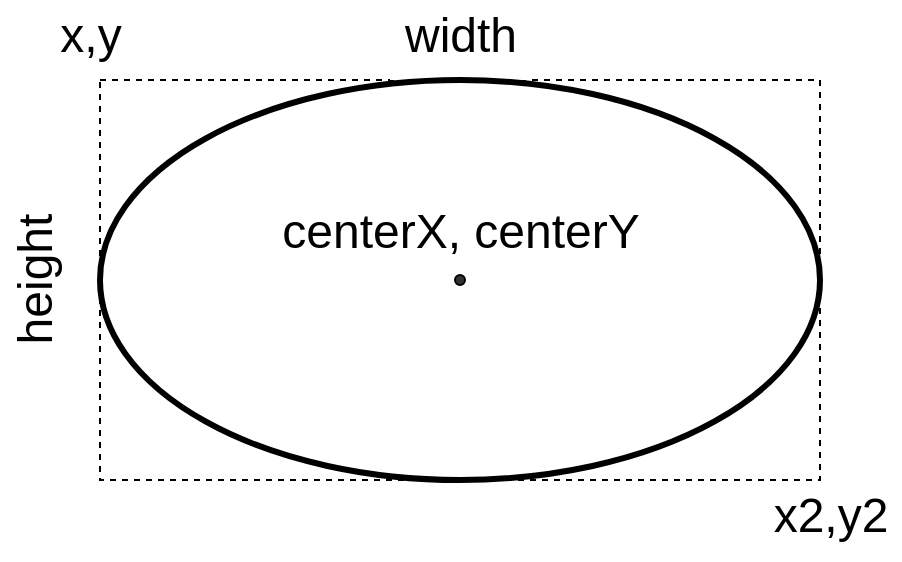 <mxfile version="16.5.1" type="device"><diagram id="EVLCtf8sz0nmjKRDlPg8" name="Page-1"><mxGraphModel dx="1102" dy="865" grid="1" gridSize="10" guides="1" tooltips="1" connect="1" arrows="1" fold="1" page="1" pageScale="1" pageWidth="827" pageHeight="1169" math="0" shadow="0"><root><mxCell id="0"/><mxCell id="1" parent="0"/><mxCell id="BWzH6_z4CpH2qPS-tLJU-1" value="" style="rounded=0;whiteSpace=wrap;html=1;dashed=1;" parent="1" vertex="1"><mxGeometry x="200" y="240" width="360" height="200" as="geometry"/></mxCell><mxCell id="BWzH6_z4CpH2qPS-tLJU-2" value="" style="ellipse;whiteSpace=wrap;html=1;aspect=fixed;fillColor=#333333;" parent="1" vertex="1"><mxGeometry x="377.5" y="337.5" width="5" height="5" as="geometry"/></mxCell><mxCell id="BWzH6_z4CpH2qPS-tLJU-3" value="x,y" style="text;html=1;resizable=0;autosize=1;align=center;verticalAlign=middle;points=[];fillColor=none;strokeColor=none;rounded=0;fontSize=24;spacingBottom=4;" parent="1" vertex="1"><mxGeometry x="170" y="200" width="50" height="40" as="geometry"/></mxCell><mxCell id="BWzH6_z4CpH2qPS-tLJU-4" value="centerX, centerY" style="text;html=1;resizable=0;autosize=1;align=center;verticalAlign=middle;points=[];fillColor=none;strokeColor=none;rounded=0;fontSize=24;spacingBottom=4;" parent="1" vertex="1"><mxGeometry x="285" y="297.5" width="190" height="40" as="geometry"/></mxCell><mxCell id="BWzH6_z4CpH2qPS-tLJU-5" value="x2,y2" style="text;html=1;resizable=0;autosize=1;align=center;verticalAlign=middle;points=[];fillColor=none;strokeColor=none;rounded=0;fontSize=24;spacingBottom=4;" parent="1" vertex="1"><mxGeometry x="530" y="440" width="70" height="40" as="geometry"/></mxCell><mxCell id="BWzH6_z4CpH2qPS-tLJU-6" value="width" style="text;html=1;resizable=0;autosize=1;align=center;verticalAlign=middle;points=[];fillColor=#FFFFFF;strokeColor=none;rounded=0;fontSize=24;spacingBottom=4;" parent="1" vertex="1"><mxGeometry x="345" y="200" width="70" height="40" as="geometry"/></mxCell><mxCell id="qJ-o7S3XYCE9GZYF0dSU-1" value="" style="ellipse;whiteSpace=wrap;html=1;fillColor=none;strokeWidth=3;" parent="1" vertex="1"><mxGeometry x="200" y="240" width="360" height="200" as="geometry"/></mxCell><mxCell id="BWzH6_z4CpH2qPS-tLJU-7" value="height" style="text;html=1;resizable=0;autosize=1;align=center;verticalAlign=middle;points=[];fillColor=#FFFFFF;strokeColor=none;rounded=0;fontSize=24;spacingBottom=4;rotation=-90;" parent="1" vertex="1"><mxGeometry x="130" y="320" width="80" height="40" as="geometry"/></mxCell></root></mxGraphModel></diagram></mxfile>